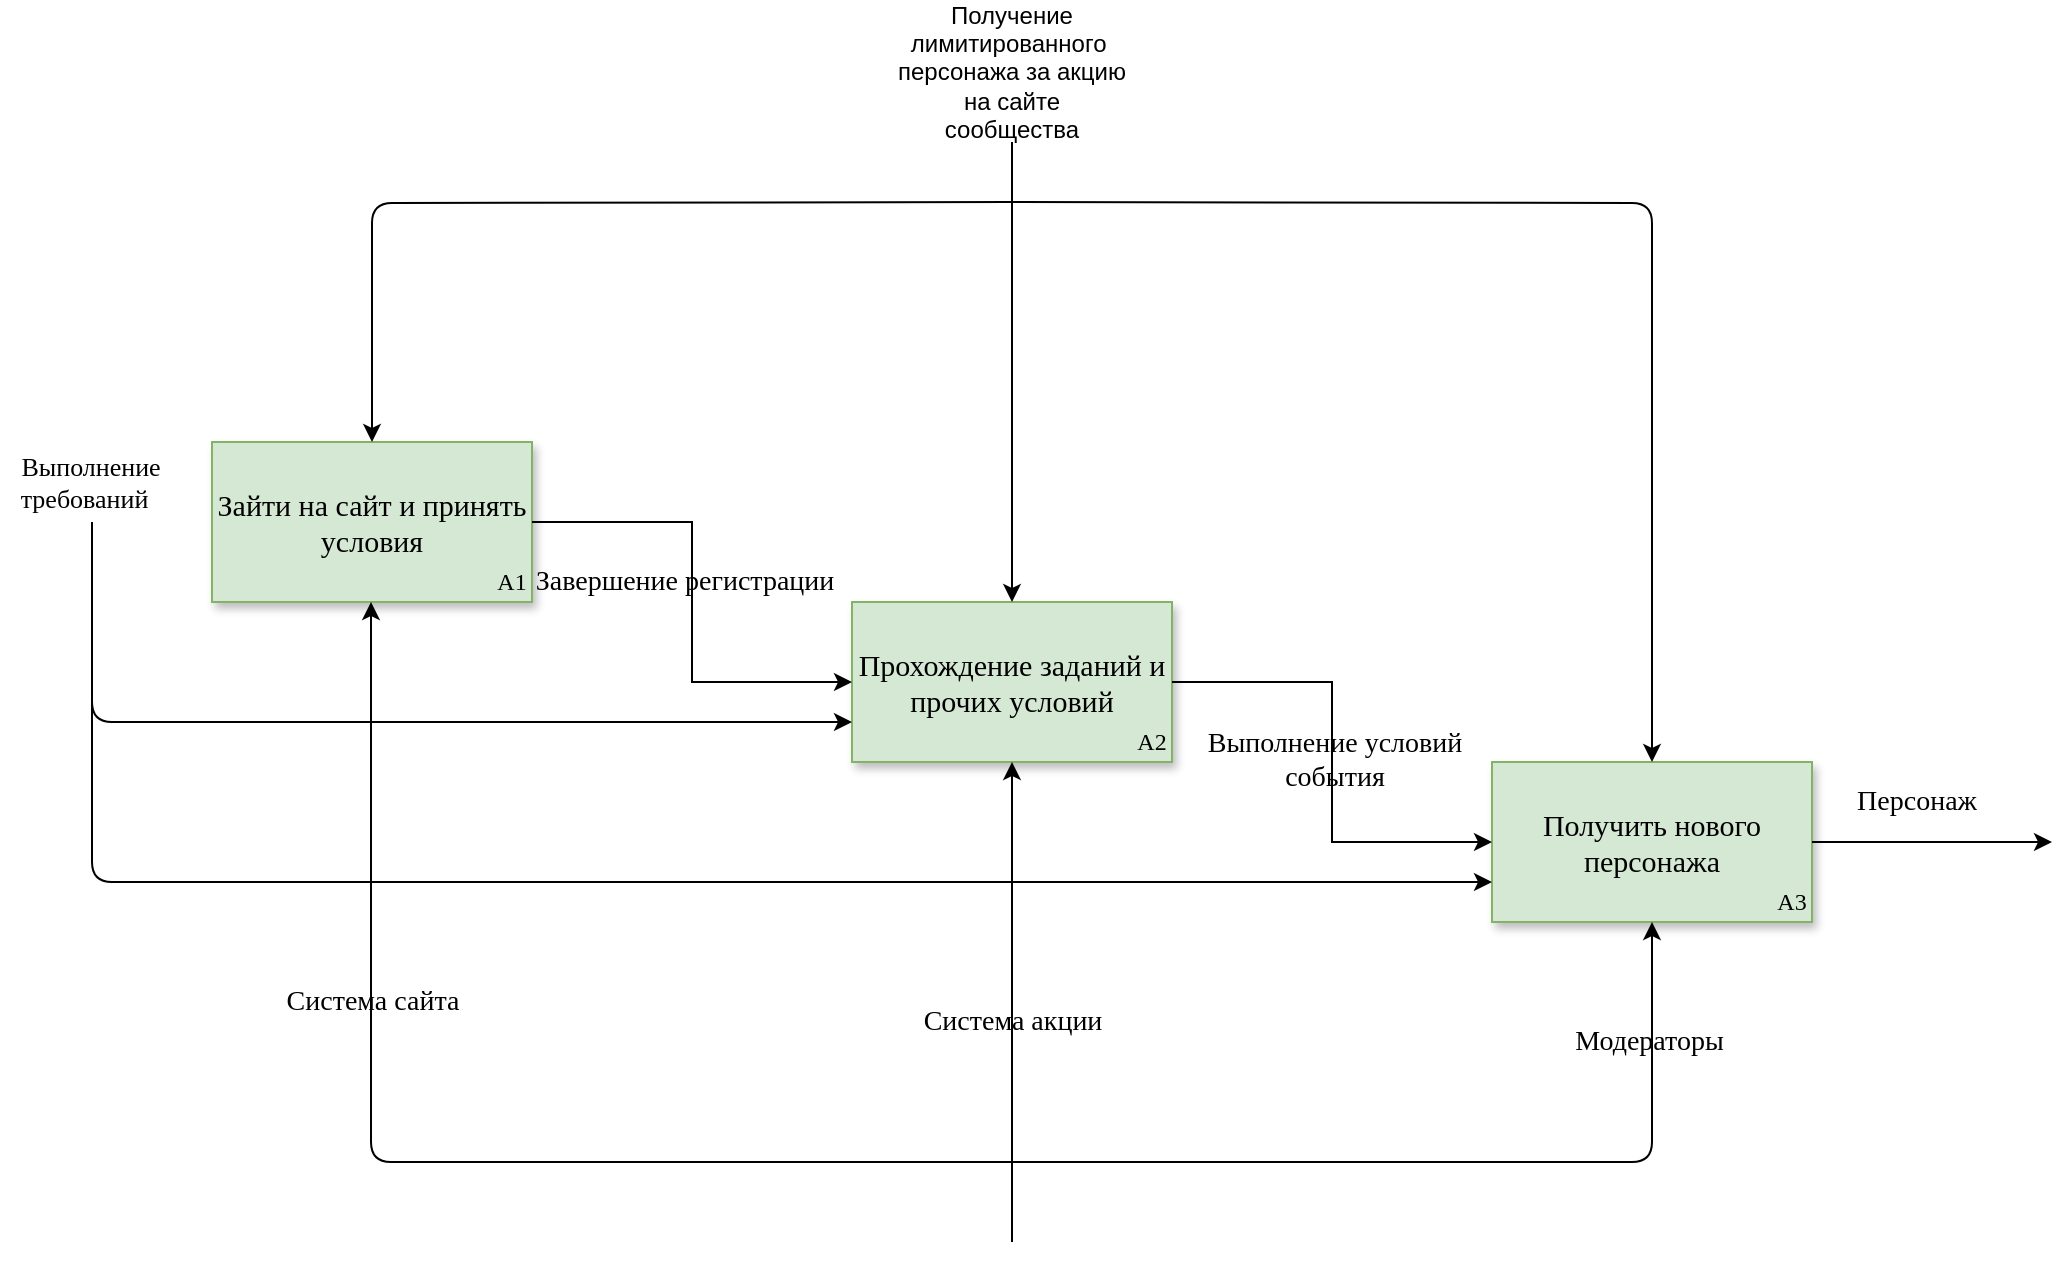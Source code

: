 <mxfile version="20.6.1" type="github">
  <diagram name="Page-1" id="e7e014a7-5840-1c2e-5031-d8a46d1fe8dd">
    <mxGraphModel dx="1614" dy="789" grid="1" gridSize="10" guides="1" tooltips="1" connect="1" arrows="1" fold="1" page="1" pageScale="1" pageWidth="1169" pageHeight="826" background="none" math="0" shadow="0">
      <root>
        <mxCell id="0" />
        <mxCell id="1" parent="0" />
        <mxCell id="vzEPvGNgW9T1r-BRCIDj-41" value="Зайти на сайт и принять условия" style="rounded=0;whiteSpace=wrap;html=1;labelBackgroundColor=none;fontFamily=Times New Roman;fontSize=15;fillColor=#d5e8d4;strokeColor=#82b366;sketch=0;shadow=1;" vertex="1" parent="1">
          <mxGeometry x="280" y="240" width="160" height="80" as="geometry" />
        </mxCell>
        <mxCell id="vzEPvGNgW9T1r-BRCIDj-42" value="Прохождение заданий и прочих условий" style="rounded=0;whiteSpace=wrap;html=1;labelBackgroundColor=none;fontFamily=Times New Roman;fontSize=15;fillColor=#d5e8d4;strokeColor=#82b366;sketch=0;shadow=1;" vertex="1" parent="1">
          <mxGeometry x="600" y="320" width="160" height="80" as="geometry" />
        </mxCell>
        <mxCell id="vzEPvGNgW9T1r-BRCIDj-43" value="Получить нового персонажа" style="rounded=0;whiteSpace=wrap;html=1;labelBackgroundColor=none;fontFamily=Times New Roman;fontSize=15;fillColor=#d5e8d4;strokeColor=#82b366;sketch=0;shadow=1;" vertex="1" parent="1">
          <mxGeometry x="920" y="400" width="160" height="80" as="geometry" />
        </mxCell>
        <mxCell id="vzEPvGNgW9T1r-BRCIDj-44" value="" style="endArrow=classic;html=1;rounded=0;exitX=1;exitY=0.5;exitDx=0;exitDy=0;entryX=0;entryY=0.5;entryDx=0;entryDy=0;edgeStyle=orthogonalEdgeStyle;fontFamily=Times New Roman;" edge="1" parent="1" source="vzEPvGNgW9T1r-BRCIDj-41" target="vzEPvGNgW9T1r-BRCIDj-42">
          <mxGeometry width="50" height="50" relative="1" as="geometry">
            <mxPoint x="640" y="490" as="sourcePoint" />
            <mxPoint x="690" y="440" as="targetPoint" />
          </mxGeometry>
        </mxCell>
        <mxCell id="vzEPvGNgW9T1r-BRCIDj-45" value="Завершение регистрации" style="edgeLabel;html=1;align=center;verticalAlign=middle;resizable=0;points=[];fontSize=14;fontFamily=Times New Roman;labelBackgroundColor=none;" vertex="1" connectable="0" parent="vzEPvGNgW9T1r-BRCIDj-44">
          <mxGeometry x="-0.216" y="-4" relative="1" as="geometry">
            <mxPoint y="16" as="offset" />
          </mxGeometry>
        </mxCell>
        <mxCell id="vzEPvGNgW9T1r-BRCIDj-46" value="" style="endArrow=classic;html=1;rounded=0;exitX=1;exitY=0.5;exitDx=0;exitDy=0;entryX=0;entryY=0.5;entryDx=0;entryDy=0;edgeStyle=orthogonalEdgeStyle;fontFamily=Times New Roman;" edge="1" parent="1" source="vzEPvGNgW9T1r-BRCIDj-42" target="vzEPvGNgW9T1r-BRCIDj-43">
          <mxGeometry width="50" height="50" relative="1" as="geometry">
            <mxPoint x="640" y="490" as="sourcePoint" />
            <mxPoint x="690" y="440" as="targetPoint" />
          </mxGeometry>
        </mxCell>
        <mxCell id="vzEPvGNgW9T1r-BRCIDj-47" value="Выполнение условий&lt;br&gt;события" style="edgeLabel;html=1;align=center;verticalAlign=middle;resizable=0;points=[];fontSize=14;fontFamily=Times New Roman;labelBackgroundColor=none;" vertex="1" connectable="0" parent="vzEPvGNgW9T1r-BRCIDj-46">
          <mxGeometry x="-0.141" y="1" relative="1" as="geometry">
            <mxPoint y="16" as="offset" />
          </mxGeometry>
        </mxCell>
        <mxCell id="vzEPvGNgW9T1r-BRCIDj-48" value="Выполнение &lt;br style=&quot;font-size: 13px;&quot;&gt;требований&amp;nbsp;&amp;nbsp;" style="text;html=1;align=center;verticalAlign=middle;resizable=0;points=[];autosize=1;strokeColor=none;fillColor=none;fontFamily=Times New Roman;fontSize=13;" vertex="1" parent="1">
          <mxGeometry x="174" y="240" width="90" height="40" as="geometry" />
        </mxCell>
        <mxCell id="vzEPvGNgW9T1r-BRCIDj-49" value="A1" style="text;html=1;strokeColor=none;fillColor=none;align=center;verticalAlign=middle;whiteSpace=wrap;rounded=0;fontFamily=Times New Roman;" vertex="1" parent="1">
          <mxGeometry x="420" y="300" width="20" height="20" as="geometry" />
        </mxCell>
        <mxCell id="vzEPvGNgW9T1r-BRCIDj-50" value="A2" style="text;html=1;strokeColor=none;fillColor=none;align=center;verticalAlign=middle;whiteSpace=wrap;rounded=0;fontFamily=Times New Roman;" vertex="1" parent="1">
          <mxGeometry x="740" y="380" width="20" height="20" as="geometry" />
        </mxCell>
        <mxCell id="vzEPvGNgW9T1r-BRCIDj-51" value="" style="endArrow=classic;html=1;rounded=1;entryX=0.5;entryY=0;entryDx=0;entryDy=0;fontFamily=Times New Roman;edgeStyle=orthogonalEdgeStyle;" edge="1" parent="1" target="vzEPvGNgW9T1r-BRCIDj-41">
          <mxGeometry width="50" height="50" relative="1" as="geometry">
            <mxPoint x="680" y="120" as="sourcePoint" />
            <mxPoint x="280" y="310" as="targetPoint" />
          </mxGeometry>
        </mxCell>
        <mxCell id="vzEPvGNgW9T1r-BRCIDj-52" value="" style="endArrow=classic;html=1;rounded=0;entryX=0.5;entryY=1;entryDx=0;entryDy=0;fontFamily=Times New Roman;" edge="1" parent="1" target="vzEPvGNgW9T1r-BRCIDj-42">
          <mxGeometry width="50" height="50" relative="1" as="geometry">
            <mxPoint x="680" y="640" as="sourcePoint" />
            <mxPoint x="660" y="525" as="targetPoint" />
          </mxGeometry>
        </mxCell>
        <mxCell id="vzEPvGNgW9T1r-BRCIDj-53" value="Система акции" style="edgeLabel;html=1;align=center;verticalAlign=middle;resizable=0;points=[];labelBackgroundColor=none;fontFamily=Times New Roman;fontSize=14;" vertex="1" connectable="0" parent="vzEPvGNgW9T1r-BRCIDj-52">
          <mxGeometry x="-0.145" y="2" relative="1" as="geometry">
            <mxPoint x="2" y="-8" as="offset" />
          </mxGeometry>
        </mxCell>
        <mxCell id="vzEPvGNgW9T1r-BRCIDj-54" value="" style="endArrow=classic;html=1;rounded=1;entryX=0.5;entryY=1;entryDx=0;entryDy=0;fontFamily=Times New Roman;edgeStyle=orthogonalEdgeStyle;" edge="1" parent="1" target="vzEPvGNgW9T1r-BRCIDj-43">
          <mxGeometry width="50" height="50" relative="1" as="geometry">
            <mxPoint x="680" y="600" as="sourcePoint" />
            <mxPoint x="980" y="720" as="targetPoint" />
            <Array as="points">
              <mxPoint x="680" y="600" />
              <mxPoint x="1000" y="600" />
            </Array>
          </mxGeometry>
        </mxCell>
        <mxCell id="vzEPvGNgW9T1r-BRCIDj-55" value="Модераторы&amp;nbsp;" style="edgeLabel;html=1;align=center;verticalAlign=middle;resizable=0;points=[];labelBackgroundColor=none;fontFamily=Times New Roman;fontSize=14;" vertex="1" connectable="0" parent="vzEPvGNgW9T1r-BRCIDj-54">
          <mxGeometry x="-0.145" y="2" relative="1" as="geometry">
            <mxPoint x="132" y="-58" as="offset" />
          </mxGeometry>
        </mxCell>
        <mxCell id="vzEPvGNgW9T1r-BRCIDj-56" value="" style="endArrow=classic;html=1;rounded=1;entryX=0.5;entryY=1;entryDx=0;entryDy=0;fontFamily=Times New Roman;edgeStyle=orthogonalEdgeStyle;" edge="1" parent="1">
          <mxGeometry width="50" height="50" relative="1" as="geometry">
            <mxPoint x="680" y="600" as="sourcePoint" />
            <mxPoint x="359.5" y="320" as="targetPoint" />
            <Array as="points">
              <mxPoint x="680" y="600" />
              <mxPoint x="359" y="600" />
            </Array>
          </mxGeometry>
        </mxCell>
        <mxCell id="vzEPvGNgW9T1r-BRCIDj-57" value="Система сайта" style="edgeLabel;html=1;align=center;verticalAlign=middle;resizable=0;points=[];labelBackgroundColor=none;fontFamily=Times New Roman;fontSize=14;" vertex="1" connectable="0" parent="vzEPvGNgW9T1r-BRCIDj-56">
          <mxGeometry x="-0.145" y="2" relative="1" as="geometry">
            <mxPoint x="-64" y="-82" as="offset" />
          </mxGeometry>
        </mxCell>
        <mxCell id="vzEPvGNgW9T1r-BRCIDj-58" value="" style="endArrow=classic;html=1;rounded=0;fontFamily=Times New Roman;fontSize=14;exitX=1;exitY=0.5;exitDx=0;exitDy=0;" edge="1" parent="1" source="vzEPvGNgW9T1r-BRCIDj-43">
          <mxGeometry width="50" height="50" relative="1" as="geometry">
            <mxPoint x="690" y="300" as="sourcePoint" />
            <mxPoint x="1200" y="440" as="targetPoint" />
          </mxGeometry>
        </mxCell>
        <mxCell id="vzEPvGNgW9T1r-BRCIDj-59" value="Персонаж" style="edgeLabel;html=1;align=center;verticalAlign=middle;resizable=0;points=[];fontSize=14;fontFamily=Times New Roman;labelBackgroundColor=none;" vertex="1" connectable="0" parent="vzEPvGNgW9T1r-BRCIDj-58">
          <mxGeometry x="-0.145" y="1" relative="1" as="geometry">
            <mxPoint y="-19" as="offset" />
          </mxGeometry>
        </mxCell>
        <mxCell id="vzEPvGNgW9T1r-BRCIDj-60" value="" style="endArrow=classic;html=1;rounded=1;fontFamily=Times New Roman;fontSize=14;entryX=0;entryY=0.75;entryDx=0;entryDy=0;edgeStyle=orthogonalEdgeStyle;elbow=vertical;" edge="1" parent="1" target="vzEPvGNgW9T1r-BRCIDj-42">
          <mxGeometry width="50" height="50" relative="1" as="geometry">
            <mxPoint x="220" y="280" as="sourcePoint" />
            <mxPoint x="740" y="240" as="targetPoint" />
            <Array as="points">
              <mxPoint x="220" y="280" />
              <mxPoint x="220" y="380" />
            </Array>
          </mxGeometry>
        </mxCell>
        <mxCell id="vzEPvGNgW9T1r-BRCIDj-61" value="" style="endArrow=classic;html=1;rounded=1;fontFamily=Times New Roman;fontSize=14;entryX=0;entryY=0.75;entryDx=0;entryDy=0;edgeStyle=orthogonalEdgeStyle;elbow=vertical;" edge="1" parent="1" target="vzEPvGNgW9T1r-BRCIDj-43">
          <mxGeometry width="50" height="50" relative="1" as="geometry">
            <mxPoint x="220" y="280" as="sourcePoint" />
            <mxPoint x="600" y="479.94" as="targetPoint" />
            <Array as="points">
              <mxPoint x="220" y="280" />
              <mxPoint x="220" y="460" />
            </Array>
          </mxGeometry>
        </mxCell>
        <mxCell id="vzEPvGNgW9T1r-BRCIDj-62" value="" style="endArrow=classic;html=1;rounded=1;fontFamily=Times New Roman;fontSize=14;elbow=vertical;entryX=0.5;entryY=0;entryDx=0;entryDy=0;" edge="1" parent="1" target="vzEPvGNgW9T1r-BRCIDj-42">
          <mxGeometry width="50" height="50" relative="1" as="geometry">
            <mxPoint x="680" y="90" as="sourcePoint" />
            <mxPoint x="740" y="240" as="targetPoint" />
          </mxGeometry>
        </mxCell>
        <mxCell id="vzEPvGNgW9T1r-BRCIDj-63" value="" style="endArrow=classic;html=1;rounded=1;fontFamily=Times New Roman;fontSize=14;elbow=vertical;entryX=0.5;entryY=0;entryDx=0;entryDy=0;edgeStyle=orthogonalEdgeStyle;" edge="1" parent="1" target="vzEPvGNgW9T1r-BRCIDj-43">
          <mxGeometry width="50" height="50" relative="1" as="geometry">
            <mxPoint x="680" y="120" as="sourcePoint" />
            <mxPoint x="740" y="240" as="targetPoint" />
          </mxGeometry>
        </mxCell>
        <mxCell id="vzEPvGNgW9T1r-BRCIDj-64" value="A3" style="text;html=1;strokeColor=none;fillColor=none;align=center;verticalAlign=middle;whiteSpace=wrap;rounded=0;fontFamily=Times New Roman;" vertex="1" parent="1">
          <mxGeometry x="1060" y="460" width="20" height="20" as="geometry" />
        </mxCell>
        <mxCell id="vzEPvGNgW9T1r-BRCIDj-65" value="Получение лимитированного&amp;nbsp; персонажа за акцию на сайте сообщества" style="text;html=1;strokeColor=none;fillColor=none;align=center;verticalAlign=middle;whiteSpace=wrap;rounded=0;" vertex="1" parent="1">
          <mxGeometry x="620" y="40" width="120" height="30" as="geometry" />
        </mxCell>
      </root>
    </mxGraphModel>
  </diagram>
</mxfile>
